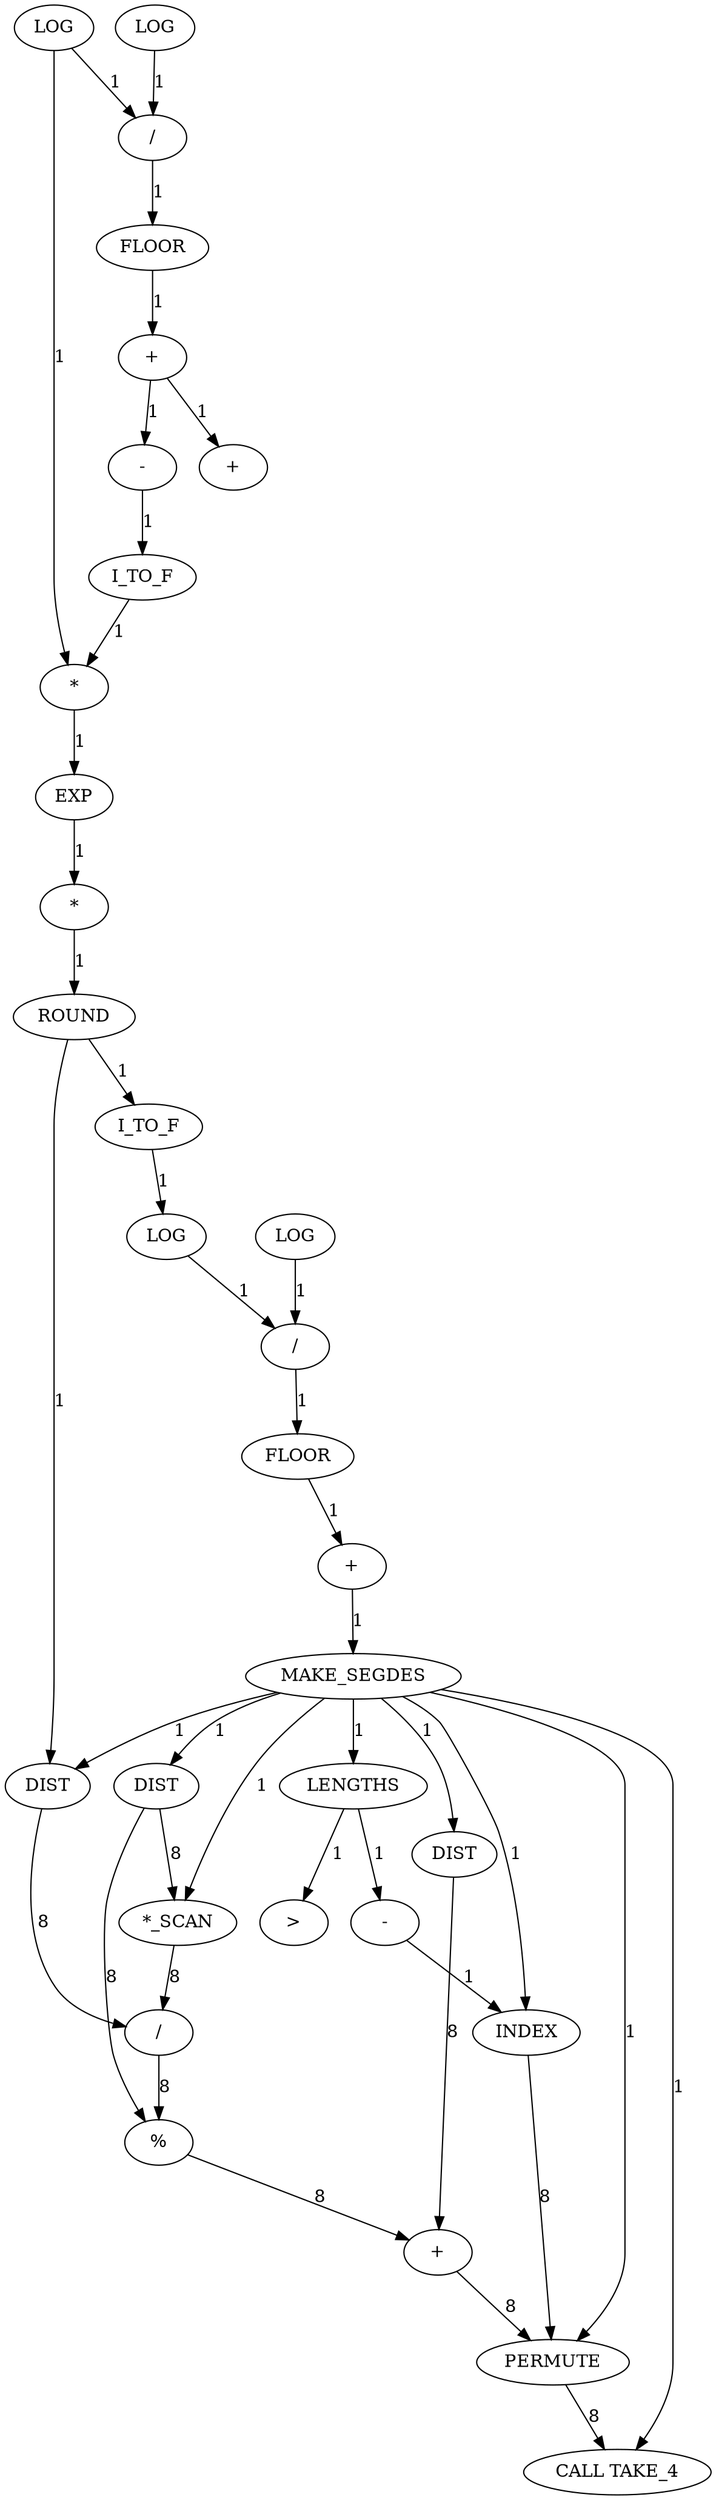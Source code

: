 digraph {
	convex_hull_large_rmat_INST_791 [label="+" cost=86]
	convex_hull_large_rmat_INST_4436 [label=MAKE_SEGDES cost=43]
	convex_hull_large_rmat_INST_800 [label="*" cost=86]
	convex_hull_large_rmat_INST_4433 [label="+" cost=86]
	convex_hull_large_rmat_INST_4494 [label=INDEX cost=258]
	convex_hull_large_rmat_INST_4484 [label=LENGTHS cost=43]
	convex_hull_large_rmat_INST_4415 [label="/" cost=430]
	convex_hull_large_rmat_INST_4423 [label=I_TO_F cost=2107]
	convex_hull_large_rmat_INST_4449 [label=DIST cost=1]
	convex_hull_large_rmat_INST_801 [label=ROUND cost=559]
	convex_hull_large_rmat_INST_4502 [label=PERMUTE cost=774]
	convex_hull_large_rmat_INST_4444 [label="*_SCAN" cost=1333]
	convex_hull_large_rmat_INST_813 [label="CALL TAKE_4" cost=0]
	convex_hull_large_rmat_INST_4478 [label="+" cost=129]
	convex_hull_large_rmat_INST_4412 [label=LOG cost=86]
	convex_hull_large_rmat_INST_4419 [label="*" cost=473]
	convex_hull_large_rmat_INST_4432 [label=FLOOR cost=86]
	convex_hull_large_rmat_INST_4486 [label="-" cost=86]
	convex_hull_large_rmat_INST_4456 [label=DIST cost=1]
	convex_hull_large_rmat_INST_4410 [label=LOG cost=33196]
	convex_hull_large_rmat_INST_810 [label="+" cost=0]
	convex_hull_large_rmat_INST_4426 [label=LOG cost=86]
	convex_hull_large_rmat_INST_790 [label=FLOOR cost=2795]
	convex_hull_large_rmat_INST_4442 [label=DIST cost=86]
	convex_hull_large_rmat_INST_4464 [label="/" cost=1462]
	convex_hull_large_rmat_INST_4475 [label="%" cost=430]
	convex_hull_large_rmat_INST_796 [label=I_TO_F cost=215]
	convex_hull_large_rmat_INST_4420 [label=EXP cost=10406]
	convex_hull_large_rmat_INST_4431 [label="/" cost=86]
	convex_hull_large_rmat_INST_4428 [label=LOG cost=43]
	convex_hull_large_rmat_INST_806 [label="\>" cost=1118]
	convex_hull_large_rmat_INST_795 [label="-" cost=989]
	convex_hull_large_rmat_INST_791 -> convex_hull_large_rmat_INST_795 [label=1 cost=1]
	convex_hull_large_rmat_INST_791 -> convex_hull_large_rmat_INST_810 [label=1 cost=1]
	convex_hull_large_rmat_INST_4436 -> convex_hull_large_rmat_INST_4442 [label=1 cost=1]
	convex_hull_large_rmat_INST_4436 -> convex_hull_large_rmat_INST_4444 [label=1 cost=1]
	convex_hull_large_rmat_INST_4436 -> convex_hull_large_rmat_INST_4449 [label=1 cost=1]
	convex_hull_large_rmat_INST_4436 -> convex_hull_large_rmat_INST_4456 [label=1 cost=1]
	convex_hull_large_rmat_INST_4436 -> convex_hull_large_rmat_INST_4484 [label=1 cost=1]
	convex_hull_large_rmat_INST_4436 -> convex_hull_large_rmat_INST_4494 [label=1 cost=1]
	convex_hull_large_rmat_INST_4436 -> convex_hull_large_rmat_INST_4502 [label=1 cost=1]
	convex_hull_large_rmat_INST_4436 -> convex_hull_large_rmat_INST_813 [label=1 cost=1]
	convex_hull_large_rmat_INST_800 -> convex_hull_large_rmat_INST_801 [label=1 cost=1]
	convex_hull_large_rmat_INST_4433 -> convex_hull_large_rmat_INST_4436 [label=1 cost=1]
	convex_hull_large_rmat_INST_4494 -> convex_hull_large_rmat_INST_4502 [label=8 cost=8]
	convex_hull_large_rmat_INST_4484 -> convex_hull_large_rmat_INST_4486 [label=1 cost=1]
	convex_hull_large_rmat_INST_4484 -> convex_hull_large_rmat_INST_806 [label=1 cost=1]
	convex_hull_large_rmat_INST_4415 -> convex_hull_large_rmat_INST_790 [label=1 cost=1]
	convex_hull_large_rmat_INST_4423 -> convex_hull_large_rmat_INST_4426 [label=1 cost=1]
	convex_hull_large_rmat_INST_4449 -> convex_hull_large_rmat_INST_4464 [label=8 cost=8]
	convex_hull_large_rmat_INST_801 -> convex_hull_large_rmat_INST_4423 [label=1 cost=1]
	convex_hull_large_rmat_INST_801 -> convex_hull_large_rmat_INST_4449 [label=1 cost=1]
	convex_hull_large_rmat_INST_4502 -> convex_hull_large_rmat_INST_813 [label=8 cost=8]
	convex_hull_large_rmat_INST_4444 -> convex_hull_large_rmat_INST_4464 [label=8 cost=8]
	convex_hull_large_rmat_INST_4478 -> convex_hull_large_rmat_INST_4502 [label=8 cost=8]
	convex_hull_large_rmat_INST_4412 -> convex_hull_large_rmat_INST_4415 [label=1 cost=1]
	convex_hull_large_rmat_INST_4412 -> convex_hull_large_rmat_INST_4419 [label=1 cost=1]
	convex_hull_large_rmat_INST_4419 -> convex_hull_large_rmat_INST_4420 [label=1 cost=1]
	convex_hull_large_rmat_INST_4432 -> convex_hull_large_rmat_INST_4433 [label=1 cost=1]
	convex_hull_large_rmat_INST_4486 -> convex_hull_large_rmat_INST_4494 [label=1 cost=1]
	convex_hull_large_rmat_INST_4456 -> convex_hull_large_rmat_INST_4478 [label=8 cost=8]
	convex_hull_large_rmat_INST_4410 -> convex_hull_large_rmat_INST_4415 [label=1 cost=1]
	convex_hull_large_rmat_INST_4426 -> convex_hull_large_rmat_INST_4431 [label=1 cost=1]
	convex_hull_large_rmat_INST_790 -> convex_hull_large_rmat_INST_791 [label=1 cost=1]
	convex_hull_large_rmat_INST_4442 -> convex_hull_large_rmat_INST_4444 [label=8 cost=8]
	convex_hull_large_rmat_INST_4442 -> convex_hull_large_rmat_INST_4475 [label=8 cost=8]
	convex_hull_large_rmat_INST_4464 -> convex_hull_large_rmat_INST_4475 [label=8 cost=8]
	convex_hull_large_rmat_INST_4475 -> convex_hull_large_rmat_INST_4478 [label=8 cost=8]
	convex_hull_large_rmat_INST_796 -> convex_hull_large_rmat_INST_4419 [label=1 cost=1]
	convex_hull_large_rmat_INST_4420 -> convex_hull_large_rmat_INST_800 [label=1 cost=1]
	convex_hull_large_rmat_INST_4431 -> convex_hull_large_rmat_INST_4432 [label=1 cost=1]
	convex_hull_large_rmat_INST_4428 -> convex_hull_large_rmat_INST_4431 [label=1 cost=1]
	convex_hull_large_rmat_INST_795 -> convex_hull_large_rmat_INST_796 [label=1 cost=1]
}
